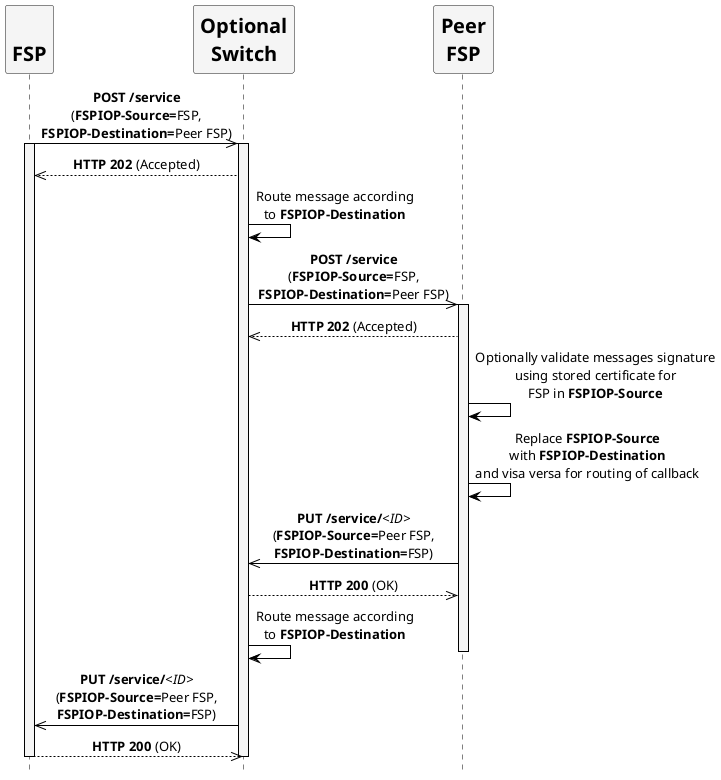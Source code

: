 /'*****
 License
 --------------
 Copyright © 2017 Bill & Melinda Gates Foundation
 The Mojaloop files are made available by the Bill & Melinda Gates Foundation under the Apache License, Version 2.0 (the "License") and you may not use these files except in compliance with the License. You may obtain a copy of the License at
 http://www.apache.org/licenses/LICENSE-2.0
 Unless required by applicable law or agreed to in writing, the Mojaloop files are distributed on an "AS IS" BASIS, WITHOUT WARRANTIES OR CONDITIONS OF ANY KIND, either express or implied. See the License for the specific language governing permissions and limitations under the License.
 Contributors
 --------------
 This is the official list of the Mojaloop project contributors for this file.
 Names of the original copyright holders (individuals or organizations)
 should be listed with a '*' in the first column. People who have
 contributed from an organization can be listed under the organization
 that actually holds the copyright for their contributions (see the
 Gates Foundation organization for an example). Those individuals should have
 their names indented and be marked with a '-'. Email address can be added
 optionally within square brackets <email>.
 * Gates Foundation
 - Name Surname <name.surname@gatesfoundation.com>

 * Henk Kodde <henk.kodde@modusbox.com>
 --------------
 ******'/

@startuml
' declaring skinparam
skinparam sequenceMessageAlign center
skinparam shadowing false
skinparam defaultFontName Verdana
skinparam monochrome true
skinparam SequenceLifeLineBackgroundColor WhiteSmoke
skinparam SequenceLifeLineBorderColor Black
skinparam ParticipantFontStyle Bold
skinparam ParticipantFontSize 20
skinparam ParticipantBackgroundColor WhiteSmoke
skinparam ArrowColor Black

hide footbox

' declare title
' title Using the customized HTTP header fields FSPIOP-Destination and FSPIOP-Source

' Actor Keys:
' participant - FSP, Peer FSP and Optional Switch

' declare actors
participant "\nFSP" as FSP
participant "Optional\nSwitch" as Switch
participant "Peer\nFSP" as PEERFSP

' start flow
FSP ->> Switch: **POST /service**\n(**FSPIOP-Source=**FSP,\n**FSPIOP-Destination=**Peer FSP)
activate FSP
activate Switch
FSP <<-- Switch: **HTTP 202** (Accepted)
Switch -> Switch: Route message according\nto **FSPIOP-Destination**
Switch ->> PEERFSP: **POST /service**\n(**FSPIOP-Source=**FSP,\n**FSPIOP-Destination=**Peer FSP)
activate PEERFSP
Switch <<-- PEERFSP: **HTTP 202** (Accepted)
PEERFSP -> PEERFSP: Optionally validate messages signature\nusing stored certificate for\nFSP in **FSPIOP-Source**
PEERFSP -> PEERFSP: Replace **FSPIOP-Source**\nwith **FSPIOP-Destination**\nand visa versa for routing of callback
Switch <<- PEERFSP: **PUT /service/**//<ID>//\n(**FSPIOP-Source=**Peer FSP,\n**FSPIOP-Destination=**FSP)
Switch -->> PEERFSP: **HTTP 200** (OK)
Switch -> Switch: Route message according\nto **FSPIOP-Destination**
deactivate PEERFSP
FSP <<- Switch: **PUT /service/**//<ID>//\n(**FSPIOP-Source=**Peer FSP,\n**FSPIOP-Destination=**FSP)
FSP -->> Switch: **HTTP 200** (OK)
deactivate Switch
deactivate FSP
@enduml
